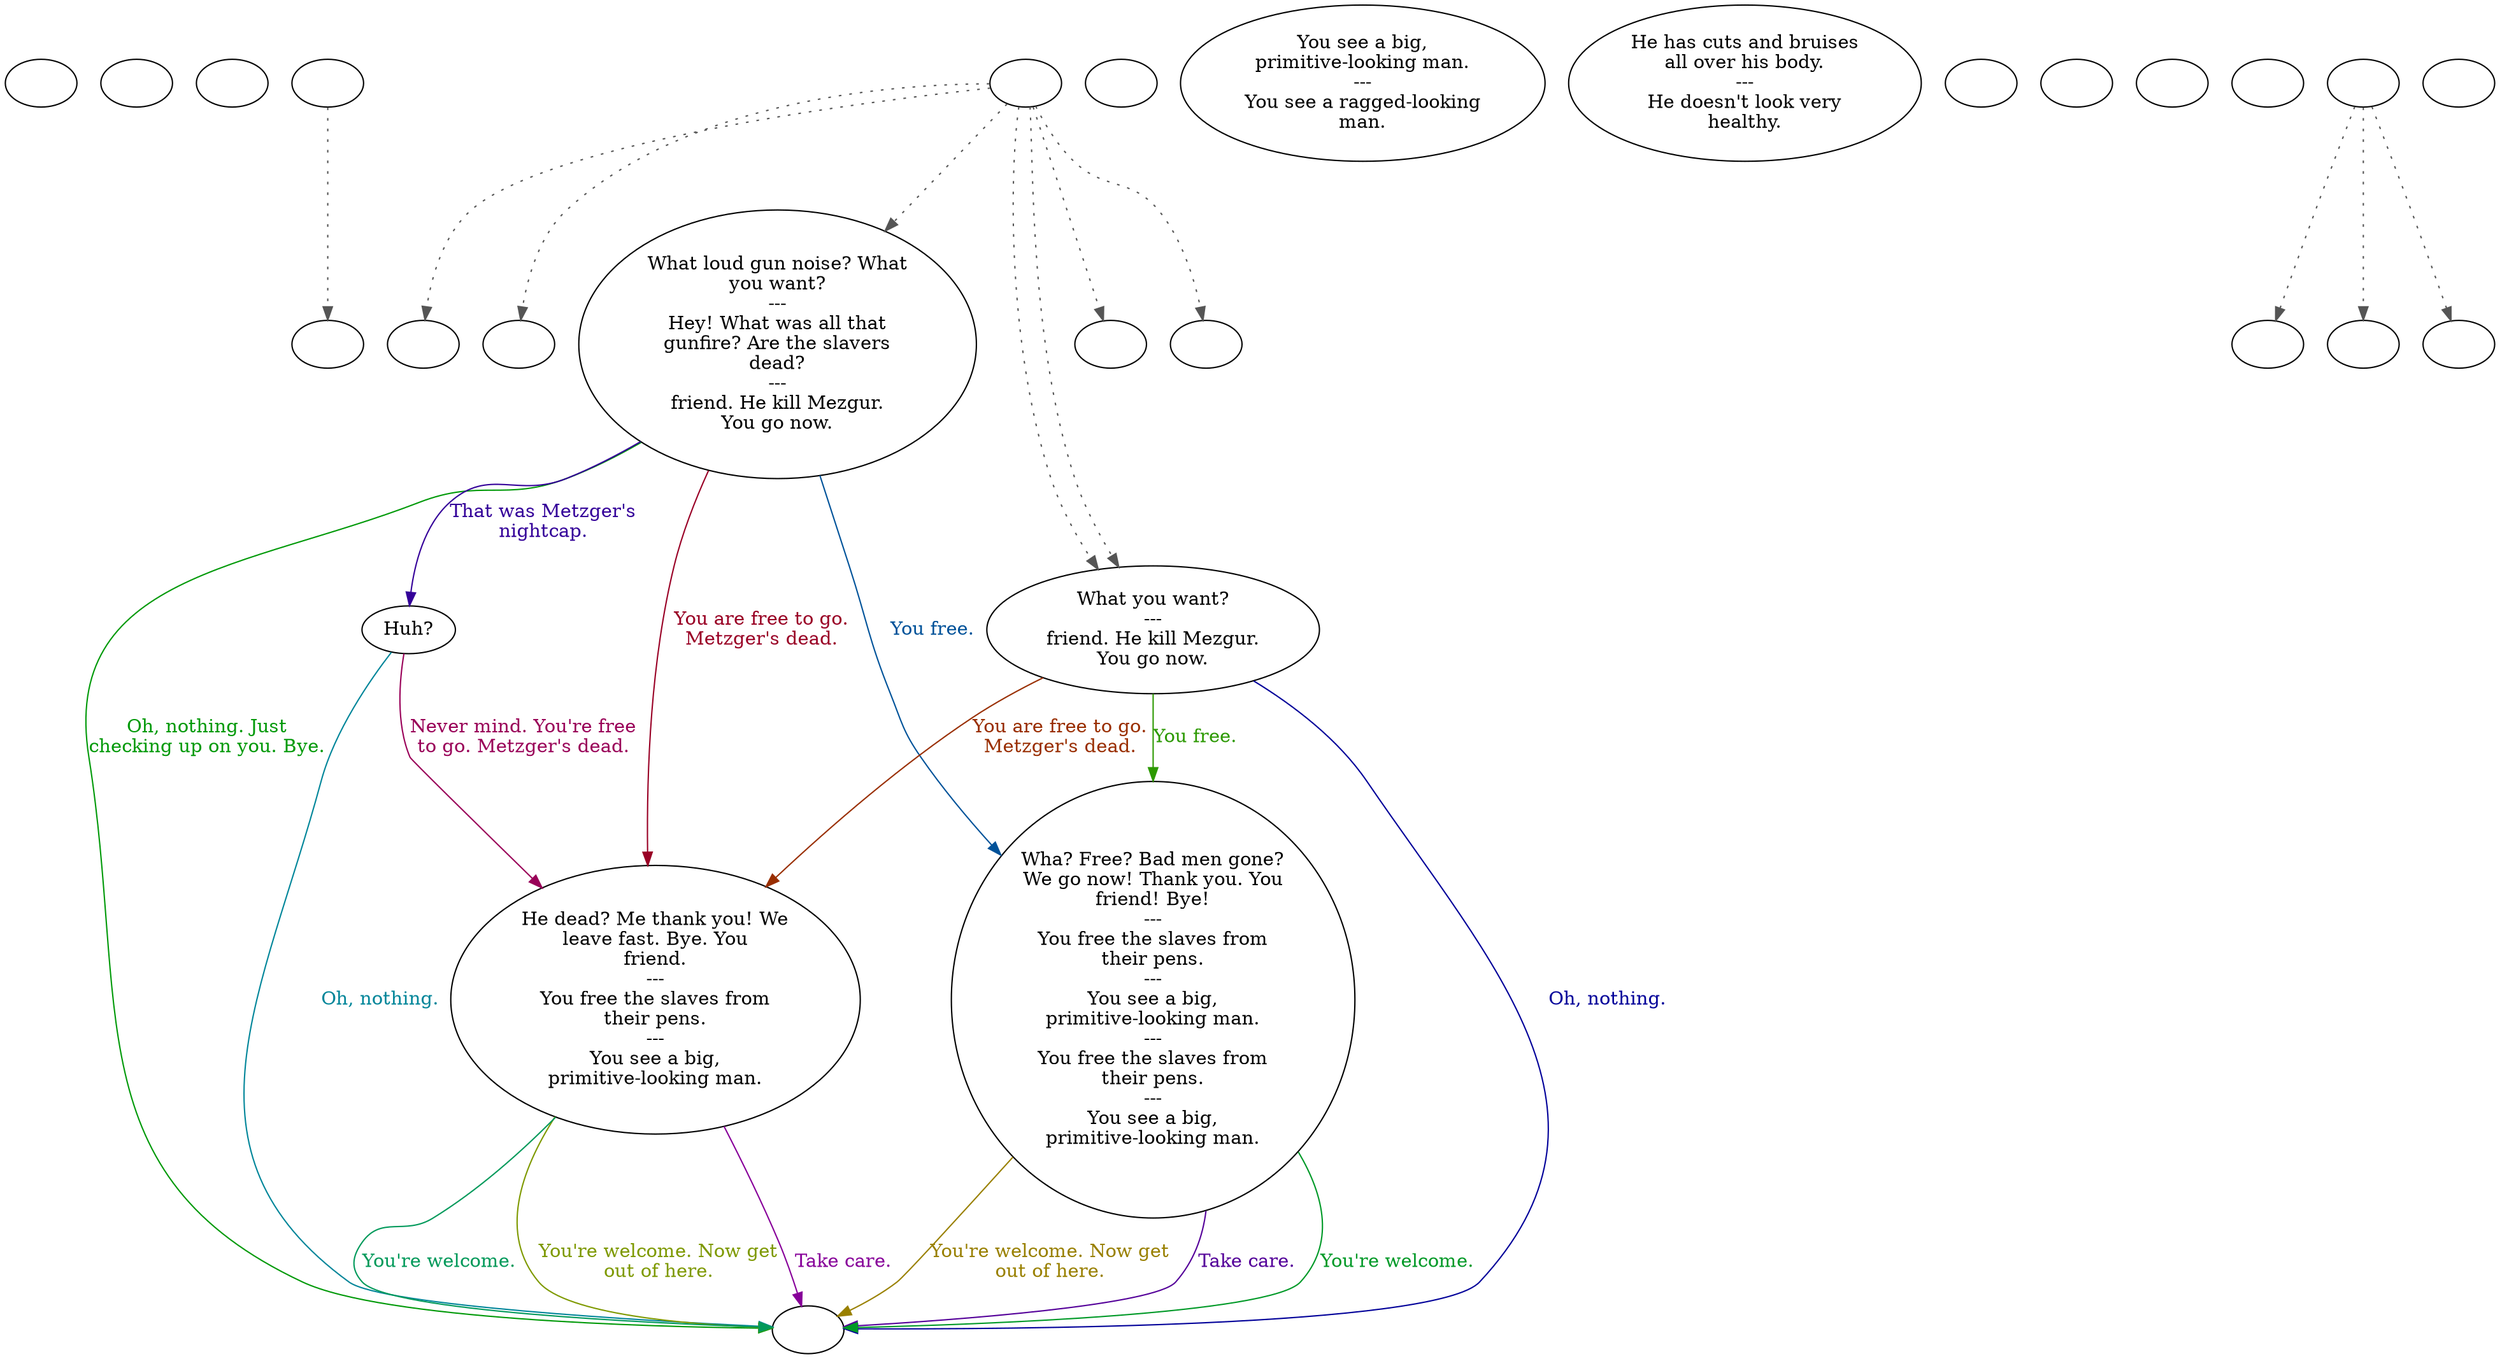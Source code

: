 digraph dcSlave {
  "checkPartyMembersNearDoor" [style=filled       fillcolor="#FFFFFF"       color="#000000"]
  "checkPartyMembersNearDoor" [label=""]
  "start" [style=filled       fillcolor="#FFFFFF"       color="#000000"]
  "start" [label=""]
  "critter_p_proc" [style=filled       fillcolor="#FFFFFF"       color="#000000"]
  "critter_p_proc" [label=""]
  "pickup_p_proc" [style=filled       fillcolor="#FFFFFF"       color="#000000"]
  "pickup_p_proc" -> "Node998" [style=dotted color="#555555"]
  "pickup_p_proc" [label=""]
  "talk_p_proc" [style=filled       fillcolor="#FFFFFF"       color="#000000"]
  "talk_p_proc" -> "Node013" [style=dotted color="#555555"]
  "talk_p_proc" -> "Node002" [style=dotted color="#555555"]
  "talk_p_proc" -> "Node008" [style=dotted color="#555555"]
  "talk_p_proc" -> "Node010" [style=dotted color="#555555"]
  "talk_p_proc" -> "Node010" [style=dotted color="#555555"]
  "talk_p_proc" -> "Node003" [style=dotted color="#555555"]
  "talk_p_proc" -> "Node004" [style=dotted color="#555555"]
  "talk_p_proc" [label=""]
  "destroy_p_proc" [style=filled       fillcolor="#FFFFFF"       color="#000000"]
  "destroy_p_proc" [label=""]
  "look_at_p_proc" [style=filled       fillcolor="#FFFFFF"       color="#000000"]
  "look_at_p_proc" [label="You see a big,\nprimitive-looking man.\n---\nYou see a ragged-looking\nman."]
  "description_p_proc" [style=filled       fillcolor="#FFFFFF"       color="#000000"]
  "description_p_proc" [label="He has cuts and bruises\nall over his body.\n---\nHe doesn't look very\nhealthy."]
  "use_skill_on_p_proc" [style=filled       fillcolor="#FFFFFF"       color="#000000"]
  "use_skill_on_p_proc" [label=""]
  "damage_p_proc" [style=filled       fillcolor="#FFFFFF"       color="#000000"]
  "damage_p_proc" [label=""]
  "map_enter_p_proc" [style=filled       fillcolor="#FFFFFF"       color="#000000"]
  "map_enter_p_proc" [label=""]
  "map_exit_p_proc" [style=filled       fillcolor="#FFFFFF"       color="#000000"]
  "map_exit_p_proc" [label=""]
  "timed_event_p_proc" [style=filled       fillcolor="#FFFFFF"       color="#000000"]
  "timed_event_p_proc" -> "Node005" [style=dotted color="#555555"]
  "timed_event_p_proc" -> "Node006" [style=dotted color="#555555"]
  "timed_event_p_proc" -> "Node007" [style=dotted color="#555555"]
  "timed_event_p_proc" [label=""]
  "push_p_proc" [style=filled       fillcolor="#FFFFFF"       color="#000000"]
  "push_p_proc" [label=""]
  "Node998" [style=filled       fillcolor="#FFFFFF"       color="#000000"]
  "Node998" [label=""]
  "Node999" [style=filled       fillcolor="#FFFFFF"       color="#000000"]
  "Node999" [label=""]
  "Node002" [style=filled       fillcolor="#FFFFFF"       color="#000000"]
  "Node002" [label=""]
  "Node003" [style=filled       fillcolor="#FFFFFF"       color="#000000"]
  "Node003" [label=""]
  "Node004" [style=filled       fillcolor="#FFFFFF"       color="#000000"]
  "Node004" [label=""]
  "Node005" [style=filled       fillcolor="#FFFFFF"       color="#000000"]
  "Node005" [label=""]
  "Node006" [style=filled       fillcolor="#FFFFFF"       color="#000000"]
  "Node006" [label=""]
  "Node007" [style=filled       fillcolor="#FFFFFF"       color="#000000"]
  "Node007" [label=""]
  "Node008" [style=filled       fillcolor="#FFFFFF"       color="#000000"]
  "Node008" [label="What loud gun noise? What\nyou want?\n---\nHey! What was all that\ngunfire? Are the slavers\ndead?\n---\nfriend. He kill Mezgur.\nYou go now."]
  "Node008" -> "Node011" [label="That was Metzger's\nnightcap." color="#340099" fontcolor="#340099"]
  "Node008" -> "Node999" [label="Oh, nothing. Just\nchecking up on you. Bye." color="#009908" fontcolor="#009908"]
  "Node008" -> "Node009" [label="You are free to go.\nMetzger's dead." color="#990025" fontcolor="#990025"]
  "Node008" -> "Node012" [label="You free." color="#005299" fontcolor="#005299"]
  "Node009" [style=filled       fillcolor="#FFFFFF"       color="#000000"]
  "Node009" [label="He dead? Me thank you! We\nleave fast. Bye. You\nfriend.\n---\nYou free the slaves from\ntheir pens.\n---\nYou see a big,\nprimitive-looking man."]
  "Node009" -> "Node999" [label="You're welcome. Now get\nout of here." color="#7E9900" fontcolor="#7E9900"]
  "Node009" -> "Node999" [label="Take care." color="#870099" fontcolor="#870099"]
  "Node009" -> "Node999" [label="You're welcome." color="#00995A" fontcolor="#00995A"]
  "Node010" [style=filled       fillcolor="#FFFFFF"       color="#000000"]
  "Node010" [label="What you want?\n---\nfriend. He kill Mezgur.\nYou go now."]
  "Node010" -> "Node009" [label="You are free to go.\nMetzger's dead." color="#992E00" fontcolor="#992E00"]
  "Node010" -> "Node999" [label="Oh, nothing." color="#010099" fontcolor="#010099"]
  "Node010" -> "Node012" [label="You free." color="#2C9900" fontcolor="#2C9900"]
  "Node011" [style=filled       fillcolor="#FFFFFF"       color="#000000"]
  "Node011" [label="Huh?"]
  "Node011" -> "Node009" [label="Never mind. You're free\nto go. Metzger's dead." color="#990058" fontcolor="#990058"]
  "Node011" -> "Node999" [label="Oh, nothing." color="#008599" fontcolor="#008599"]
  "Node012" [style=filled       fillcolor="#FFFFFF"       color="#000000"]
  "Node012" [label="Wha? Free? Bad men gone?\nWe go now! Thank you. You\nfriend! Bye!\n---\nYou free the slaves from\ntheir pens.\n---\nYou see a big,\nprimitive-looking man.\n---\nYou free the slaves from\ntheir pens.\n---\nYou see a big,\nprimitive-looking man."]
  "Node012" -> "Node999" [label="You're welcome. Now get\nout of here." color="#998000" fontcolor="#998000"]
  "Node012" -> "Node999" [label="Take care." color="#540099" fontcolor="#540099"]
  "Node012" -> "Node999" [label="You're welcome." color="#009927" fontcolor="#009927"]
  "Node013" [style=filled       fillcolor="#FFFFFF"       color="#000000"]
  "Node013" [label=""]
}